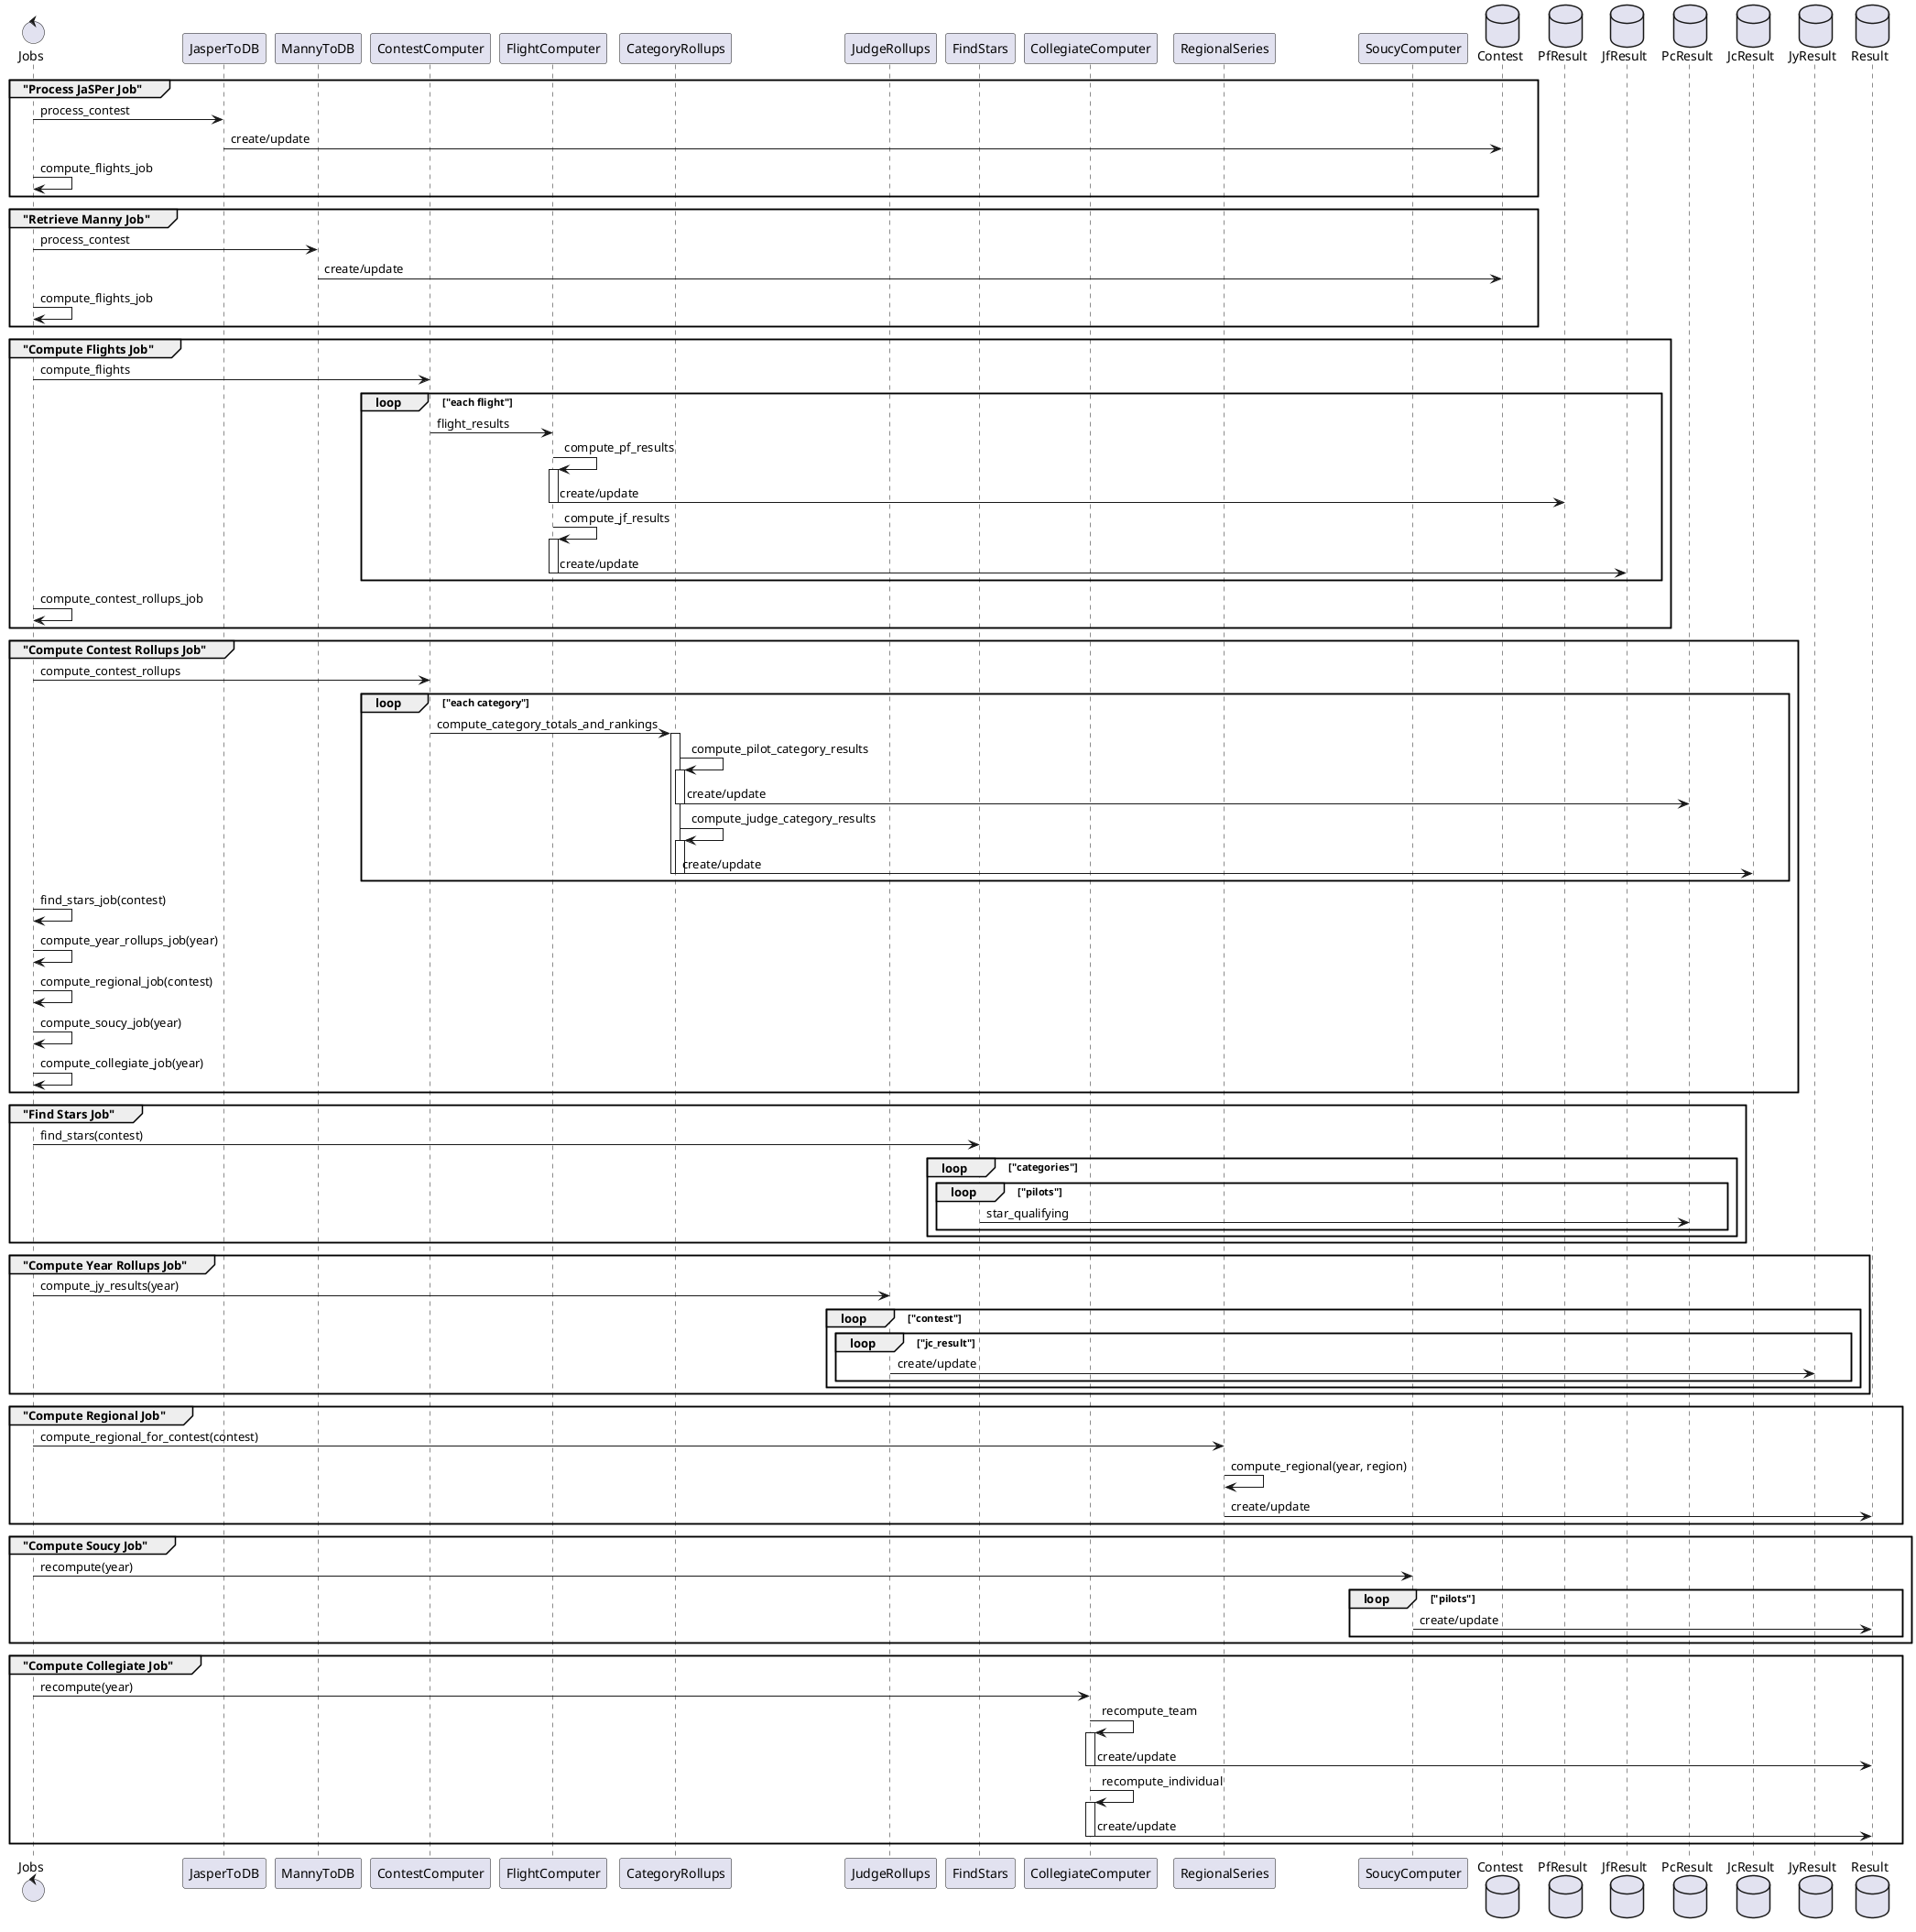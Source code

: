 @startuml
  control Jobs
  participant JasperToDB
  participant MannyToDB
  participant ContestComputer as CC
  participant FlightComputer as FC
  participant CategoryRollups as CR
  participant JudgeRollups as JR
  participant FindStars as Stars
  participant CollegiateComputer as Coll
  participant RegionalSeries as Regional
  participant SoucyComputer as Soucy
  database Contest
  database PfResult as PF
  database JfResult as JF
  database PcResult as PC
  database JcResult as JC
  database JyResult as JY
  database Result

  group "Process JaSPer Job"
    Jobs -> JasperToDB : process_contest
    JasperToDB -> Contest : create/update
    Jobs -> Jobs : compute_flights_job
  end

  group "Retrieve Manny Job"
    Jobs -> MannyToDB : process_contest
    MannyToDB -> Contest : create/update
    Jobs -> Jobs : compute_flights_job
  end

  group "Compute Flights Job"
    Jobs -> CC : compute_flights
    loop "each flight"
      CC -> FC : flight_results
      FC -> FC : compute_pf_results
      activate FC
        FC -> PF : create/update
      deactivate FC
      FC -> FC : compute_jf_results
      activate FC
        FC -> JF : create/update
      deactivate FC
    end
    Jobs -> Jobs : compute_contest_rollups_job
  end

  group "Compute Contest Rollups Job"
    Jobs -> CC : compute_contest_rollups
    loop "each category"
      CC -> CR : compute_category_totals_and_rankings
      activate CR
        CR -> CR : compute_pilot_category_results
        activate CR
          CR -> PC : create/update
        deactivate CR
        CR -> CR : compute_judge_category_results
        activate CR
          CR -> JC : create/update
        deactivate CR
      deactivate CR
    end
    Jobs -> Jobs : find_stars_job(contest)
    Jobs -> Jobs : compute_year_rollups_job(year)
    Jobs -> Jobs : compute_regional_job(contest)
    Jobs -> Jobs : compute_soucy_job(year)
    Jobs -> Jobs : compute_collegiate_job(year)
  end

  group "Find Stars Job"
    Jobs -> Stars : find_stars(contest)
    loop "categories"
      loop "pilots"
        Stars -> PC : star_qualifying
      end
    end
  end

  group "Compute Year Rollups Job"
    Jobs -> JR : compute_jy_results(year)
    loop "contest"
      loop "jc_result"
        JR -> JY : create/update
      end
    end
  end

  group "Compute Regional Job"
    Jobs -> Regional : compute_regional_for_contest(contest)
    Regional -> Regional : compute_regional(year, region)
    Regional -> Result : create/update
  end

  group "Compute Soucy Job"
    Jobs -> Soucy : recompute(year)
    loop "pilots"
      Soucy -> Result : create/update
    end
  end

  group "Compute Collegiate Job"
    Jobs -> Coll : recompute(year)
    Coll -> Coll : recompute_team
    activate Coll
      Coll -> Result : create/update
    deactivate Coll
    Coll -> Coll : recompute_individual
    activate Coll
      Coll -> Result : create/update
    deactivate Coll
  end

@enduml
